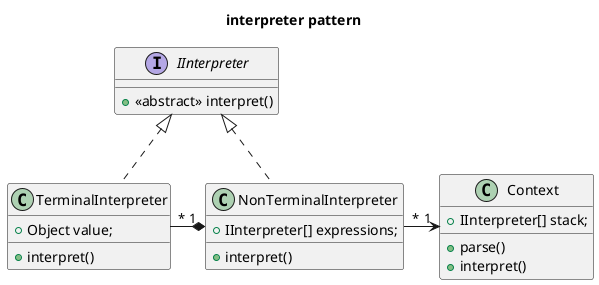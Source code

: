@startuml
title interpreter pattern

interface IInterpreter{
    + <<abstract>> interpret()
}

'AddInterpreter
class NonTerminalInterpreter{
    + IInterpreter[] expressions;
    + interpret()
}

'NumInterpreter
class TerminalInterpreter{
    + Object value;
    + interpret()
}

'Calculator
class Context{
    + IInterpreter[] stack;
    + parse()
    + interpret()
}

NonTerminalInterpreter .up.|> IInterpreter
TerminalInterpreter .up.|> IInterpreter
NonTerminalInterpreter "*"-right->"1" Context
TerminalInterpreter "*"-right-*"1" NonTerminalInterpreter

@enduml